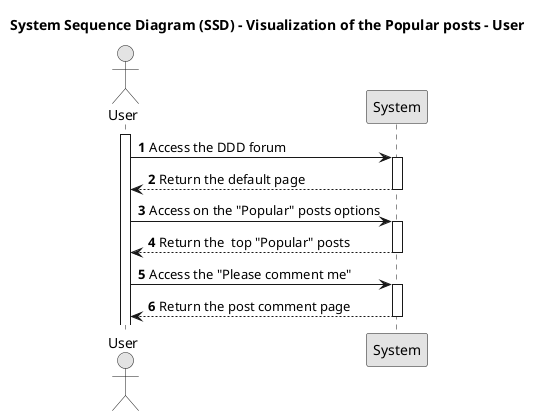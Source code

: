 @startuml US027
skinparam monochrome true
skinparam packageStyle rectangle
skinparam shadowing false

title System Sequence Diagram (SSD) - Visualization of the Popular posts - User

autonumber

actor "User" as User
participant "System" as System

activate User
    User -> System: Access the DDD forum
   
    activate System
        System --> User : Return the default page 
    deactivate System

    User -> System : Access on the "Popular" posts options

    activate System
        System --> User : Return the  top "Popular" posts  
    deactivate System

    User -> System : Access the "Please comment me"

    activate System 
        System --> User : Return the post comment page
    deactivate System

@enduml